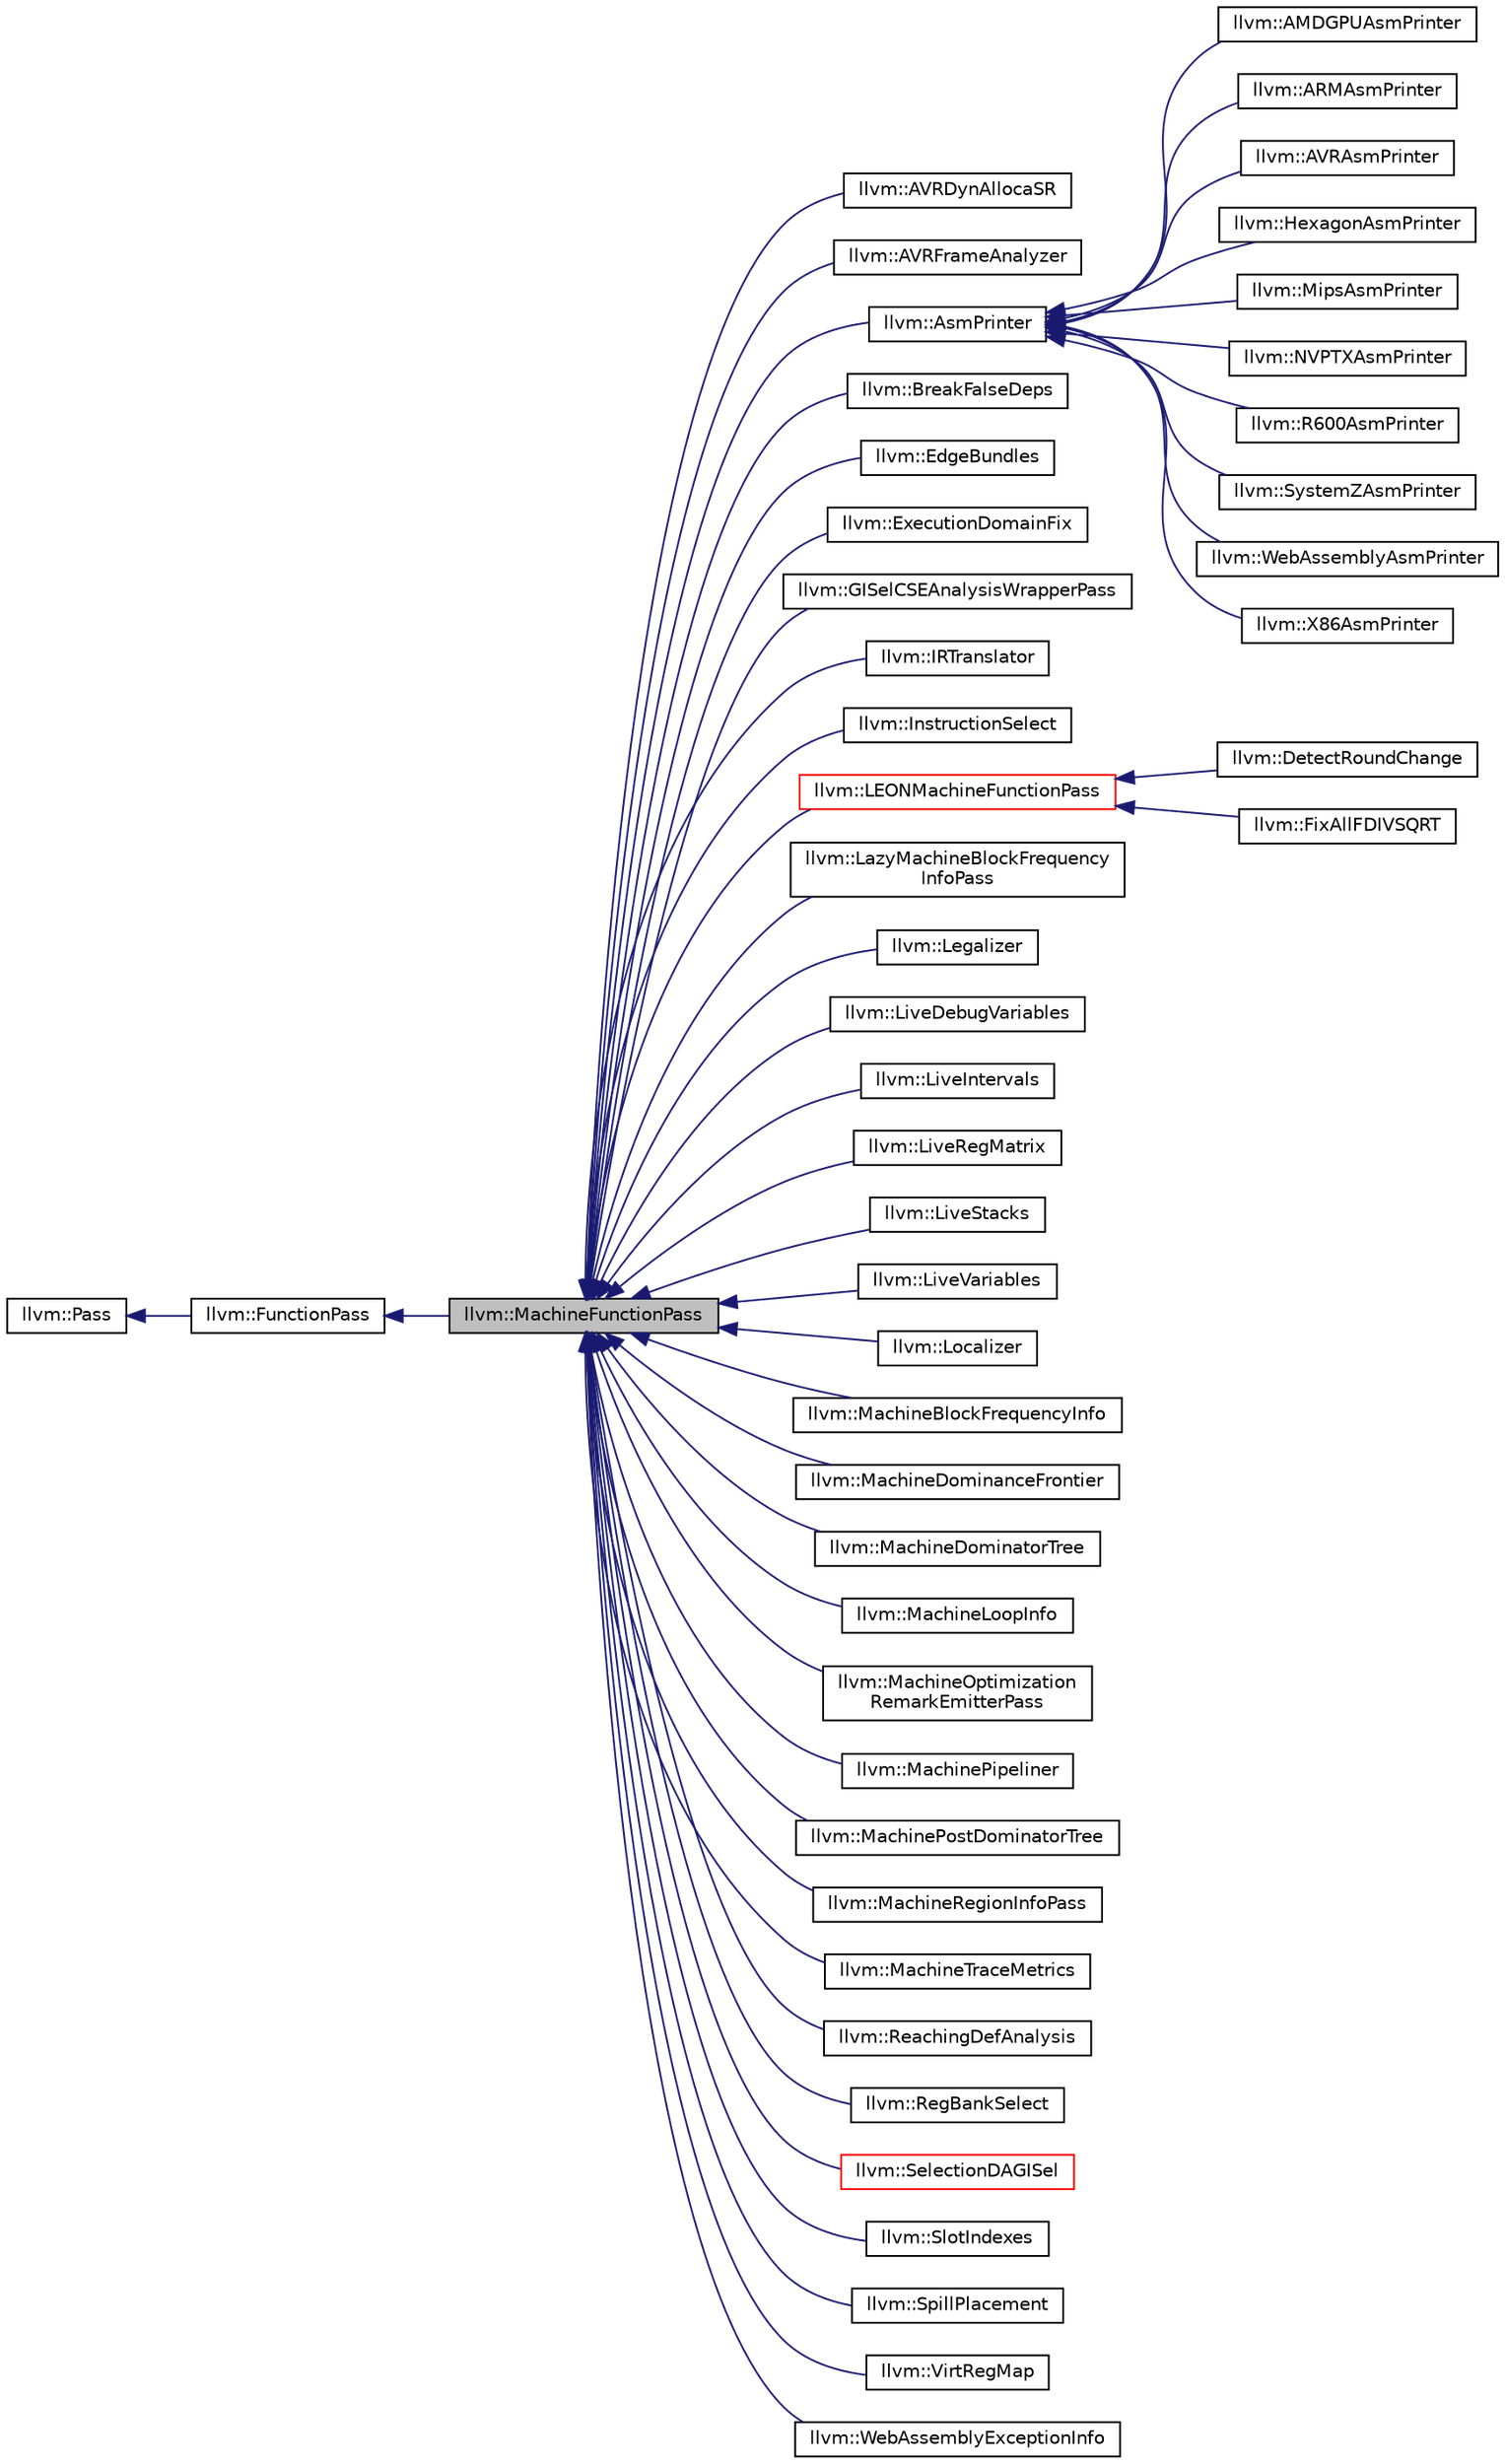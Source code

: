 digraph "llvm::MachineFunctionPass"
{
 // LATEX_PDF_SIZE
  bgcolor="transparent";
  edge [fontname="Helvetica",fontsize="10",labelfontname="Helvetica",labelfontsize="10"];
  node [fontname="Helvetica",fontsize="10",shape="box"];
  rankdir="LR";
  Node1 [label="llvm::MachineFunctionPass",height=0.2,width=0.4,color="black", fillcolor="grey75", style="filled", fontcolor="black",tooltip="MachineFunctionPass - This class adapts the FunctionPass interface to allow convenient creation of pa..."];
  Node2 -> Node1 [dir="back",color="midnightblue",fontsize="10",style="solid",fontname="Helvetica"];
  Node2 [label="llvm::FunctionPass",height=0.2,width=0.4,color="black",URL="$classllvm_1_1FunctionPass.html",tooltip="FunctionPass class - This class is used to implement most global optimizations."];
  Node3 -> Node2 [dir="back",color="midnightblue",fontsize="10",style="solid",fontname="Helvetica"];
  Node3 [label="llvm::Pass",height=0.2,width=0.4,color="black",URL="$classllvm_1_1Pass.html",tooltip="Pass interface - Implemented by all 'passes'."];
  Node1 -> Node4 [dir="back",color="midnightblue",fontsize="10",style="solid",fontname="Helvetica"];
  Node4 [label="llvm::AVRDynAllocaSR",height=0.2,width=0.4,color="black",URL="$structllvm_1_1AVRDynAllocaSR.html",tooltip="Create the Dynalloca Stack Pointer Save/Restore pass."];
  Node1 -> Node5 [dir="back",color="midnightblue",fontsize="10",style="solid",fontname="Helvetica"];
  Node5 [label="llvm::AVRFrameAnalyzer",height=0.2,width=0.4,color="black",URL="$structllvm_1_1AVRFrameAnalyzer.html",tooltip="The frame analyzer pass."];
  Node1 -> Node6 [dir="back",color="midnightblue",fontsize="10",style="solid",fontname="Helvetica"];
  Node6 [label="llvm::AsmPrinter",height=0.2,width=0.4,color="black",URL="$classllvm_1_1AsmPrinter.html",tooltip="This class is intended to be used as a driving class for all asm writers."];
  Node6 -> Node7 [dir="back",color="midnightblue",fontsize="10",style="solid",fontname="Helvetica"];
  Node7 [label="llvm::AMDGPUAsmPrinter",height=0.2,width=0.4,color="black",URL="$classllvm_1_1AMDGPUAsmPrinter.html",tooltip=" "];
  Node6 -> Node8 [dir="back",color="midnightblue",fontsize="10",style="solid",fontname="Helvetica"];
  Node8 [label="llvm::ARMAsmPrinter",height=0.2,width=0.4,color="black",URL="$classllvm_1_1ARMAsmPrinter.html",tooltip=" "];
  Node6 -> Node9 [dir="back",color="midnightblue",fontsize="10",style="solid",fontname="Helvetica"];
  Node9 [label="llvm::AVRAsmPrinter",height=0.2,width=0.4,color="black",URL="$classllvm_1_1AVRAsmPrinter.html",tooltip="An AVR assembly code printer."];
  Node6 -> Node10 [dir="back",color="midnightblue",fontsize="10",style="solid",fontname="Helvetica"];
  Node10 [label="llvm::HexagonAsmPrinter",height=0.2,width=0.4,color="black",URL="$classllvm_1_1HexagonAsmPrinter.html",tooltip=" "];
  Node6 -> Node11 [dir="back",color="midnightblue",fontsize="10",style="solid",fontname="Helvetica"];
  Node11 [label="llvm::MipsAsmPrinter",height=0.2,width=0.4,color="black",URL="$classllvm_1_1MipsAsmPrinter.html",tooltip=" "];
  Node6 -> Node12 [dir="back",color="midnightblue",fontsize="10",style="solid",fontname="Helvetica"];
  Node12 [label="llvm::NVPTXAsmPrinter",height=0.2,width=0.4,color="black",URL="$classllvm_1_1NVPTXAsmPrinter.html",tooltip=" "];
  Node6 -> Node13 [dir="back",color="midnightblue",fontsize="10",style="solid",fontname="Helvetica"];
  Node13 [label="llvm::R600AsmPrinter",height=0.2,width=0.4,color="black",URL="$classllvm_1_1R600AsmPrinter.html",tooltip=" "];
  Node6 -> Node14 [dir="back",color="midnightblue",fontsize="10",style="solid",fontname="Helvetica"];
  Node14 [label="llvm::SystemZAsmPrinter",height=0.2,width=0.4,color="black",URL="$classllvm_1_1SystemZAsmPrinter.html",tooltip=" "];
  Node6 -> Node15 [dir="back",color="midnightblue",fontsize="10",style="solid",fontname="Helvetica"];
  Node15 [label="llvm::WebAssemblyAsmPrinter",height=0.2,width=0.4,color="black",URL="$classllvm_1_1WebAssemblyAsmPrinter.html",tooltip=" "];
  Node6 -> Node16 [dir="back",color="midnightblue",fontsize="10",style="solid",fontname="Helvetica"];
  Node16 [label="llvm::X86AsmPrinter",height=0.2,width=0.4,color="black",URL="$classllvm_1_1X86AsmPrinter.html",tooltip=" "];
  Node1 -> Node17 [dir="back",color="midnightblue",fontsize="10",style="solid",fontname="Helvetica"];
  Node17 [label="llvm::BreakFalseDeps",height=0.2,width=0.4,color="black",URL="$classllvm_1_1BreakFalseDeps.html",tooltip=" "];
  Node1 -> Node18 [dir="back",color="midnightblue",fontsize="10",style="solid",fontname="Helvetica"];
  Node18 [label="llvm::EdgeBundles",height=0.2,width=0.4,color="black",URL="$classllvm_1_1EdgeBundles.html",tooltip=" "];
  Node1 -> Node19 [dir="back",color="midnightblue",fontsize="10",style="solid",fontname="Helvetica"];
  Node19 [label="llvm::ExecutionDomainFix",height=0.2,width=0.4,color="black",URL="$classllvm_1_1ExecutionDomainFix.html",tooltip=" "];
  Node1 -> Node20 [dir="back",color="midnightblue",fontsize="10",style="solid",fontname="Helvetica"];
  Node20 [label="llvm::GISelCSEAnalysisWrapperPass",height=0.2,width=0.4,color="black",URL="$classllvm_1_1GISelCSEAnalysisWrapperPass.html",tooltip="The actual analysis pass wrapper."];
  Node1 -> Node21 [dir="back",color="midnightblue",fontsize="10",style="solid",fontname="Helvetica"];
  Node21 [label="llvm::IRTranslator",height=0.2,width=0.4,color="black",URL="$classllvm_1_1IRTranslator.html",tooltip=" "];
  Node1 -> Node22 [dir="back",color="midnightblue",fontsize="10",style="solid",fontname="Helvetica"];
  Node22 [label="llvm::InstructionSelect",height=0.2,width=0.4,color="black",URL="$classllvm_1_1InstructionSelect.html",tooltip="This pass is responsible for selecting generic machine instructions to target-specific instructions."];
  Node1 -> Node23 [dir="back",color="midnightblue",fontsize="10",style="solid",fontname="Helvetica"];
  Node23 [label="llvm::LEONMachineFunctionPass",height=0.2,width=0.4,color="red",URL="$classllvm_1_1LEONMachineFunctionPass.html",tooltip=" "];
  Node23 -> Node24 [dir="back",color="midnightblue",fontsize="10",style="solid",fontname="Helvetica"];
  Node24 [label="llvm::DetectRoundChange",height=0.2,width=0.4,color="black",URL="$classllvm_1_1DetectRoundChange.html",tooltip=" "];
  Node23 -> Node25 [dir="back",color="midnightblue",fontsize="10",style="solid",fontname="Helvetica"];
  Node25 [label="llvm::FixAllFDIVSQRT",height=0.2,width=0.4,color="black",URL="$classllvm_1_1FixAllFDIVSQRT.html",tooltip=" "];
  Node1 -> Node27 [dir="back",color="midnightblue",fontsize="10",style="solid",fontname="Helvetica"];
  Node27 [label="llvm::LazyMachineBlockFrequency\lInfoPass",height=0.2,width=0.4,color="black",URL="$classllvm_1_1LazyMachineBlockFrequencyInfoPass.html",tooltip="This is an alternative analysis pass to MachineBlockFrequencyInfo."];
  Node1 -> Node28 [dir="back",color="midnightblue",fontsize="10",style="solid",fontname="Helvetica"];
  Node28 [label="llvm::Legalizer",height=0.2,width=0.4,color="black",URL="$classllvm_1_1Legalizer.html",tooltip=" "];
  Node1 -> Node29 [dir="back",color="midnightblue",fontsize="10",style="solid",fontname="Helvetica"];
  Node29 [label="llvm::LiveDebugVariables",height=0.2,width=0.4,color="black",URL="$classllvm_1_1LiveDebugVariables.html",tooltip=" "];
  Node1 -> Node30 [dir="back",color="midnightblue",fontsize="10",style="solid",fontname="Helvetica"];
  Node30 [label="llvm::LiveIntervals",height=0.2,width=0.4,color="black",URL="$classllvm_1_1LiveIntervals.html",tooltip=" "];
  Node1 -> Node31 [dir="back",color="midnightblue",fontsize="10",style="solid",fontname="Helvetica"];
  Node31 [label="llvm::LiveRegMatrix",height=0.2,width=0.4,color="black",URL="$classllvm_1_1LiveRegMatrix.html",tooltip=" "];
  Node1 -> Node32 [dir="back",color="midnightblue",fontsize="10",style="solid",fontname="Helvetica"];
  Node32 [label="llvm::LiveStacks",height=0.2,width=0.4,color="black",URL="$classllvm_1_1LiveStacks.html",tooltip=" "];
  Node1 -> Node33 [dir="back",color="midnightblue",fontsize="10",style="solid",fontname="Helvetica"];
  Node33 [label="llvm::LiveVariables",height=0.2,width=0.4,color="black",URL="$classllvm_1_1LiveVariables.html",tooltip=" "];
  Node1 -> Node34 [dir="back",color="midnightblue",fontsize="10",style="solid",fontname="Helvetica"];
  Node34 [label="llvm::Localizer",height=0.2,width=0.4,color="black",URL="$classllvm_1_1Localizer.html",tooltip="This pass implements the localization mechanism described at the top of this file."];
  Node1 -> Node35 [dir="back",color="midnightblue",fontsize="10",style="solid",fontname="Helvetica"];
  Node35 [label="llvm::MachineBlockFrequencyInfo",height=0.2,width=0.4,color="black",URL="$classllvm_1_1MachineBlockFrequencyInfo.html",tooltip="MachineBlockFrequencyInfo pass uses BlockFrequencyInfoImpl implementation to estimate machine basic b..."];
  Node1 -> Node36 [dir="back",color="midnightblue",fontsize="10",style="solid",fontname="Helvetica"];
  Node36 [label="llvm::MachineDominanceFrontier",height=0.2,width=0.4,color="black",URL="$classllvm_1_1MachineDominanceFrontier.html",tooltip=" "];
  Node1 -> Node37 [dir="back",color="midnightblue",fontsize="10",style="solid",fontname="Helvetica"];
  Node37 [label="llvm::MachineDominatorTree",height=0.2,width=0.4,color="black",URL="$classllvm_1_1MachineDominatorTree.html",tooltip="DominatorTree Class - Concrete subclass of DominatorTreeBase that is used to compute a normal dominat..."];
  Node1 -> Node38 [dir="back",color="midnightblue",fontsize="10",style="solid",fontname="Helvetica"];
  Node38 [label="llvm::MachineLoopInfo",height=0.2,width=0.4,color="black",URL="$classllvm_1_1MachineLoopInfo.html",tooltip=" "];
  Node1 -> Node39 [dir="back",color="midnightblue",fontsize="10",style="solid",fontname="Helvetica"];
  Node39 [label="llvm::MachineOptimization\lRemarkEmitterPass",height=0.2,width=0.4,color="black",URL="$classllvm_1_1MachineOptimizationRemarkEmitterPass.html",tooltip="The analysis pass."];
  Node1 -> Node40 [dir="back",color="midnightblue",fontsize="10",style="solid",fontname="Helvetica"];
  Node40 [label="llvm::MachinePipeliner",height=0.2,width=0.4,color="black",URL="$classllvm_1_1MachinePipeliner.html",tooltip="The main class in the implementation of the target independent software pipeliner pass."];
  Node1 -> Node41 [dir="back",color="midnightblue",fontsize="10",style="solid",fontname="Helvetica"];
  Node41 [label="llvm::MachinePostDominatorTree",height=0.2,width=0.4,color="black",URL="$structllvm_1_1MachinePostDominatorTree.html",tooltip="PostDominatorTree Class - Concrete subclass of DominatorTree that is used to compute the post-dominat..."];
  Node1 -> Node42 [dir="back",color="midnightblue",fontsize="10",style="solid",fontname="Helvetica"];
  Node42 [label="llvm::MachineRegionInfoPass",height=0.2,width=0.4,color="black",URL="$classllvm_1_1MachineRegionInfoPass.html",tooltip=" "];
  Node1 -> Node43 [dir="back",color="midnightblue",fontsize="10",style="solid",fontname="Helvetica"];
  Node43 [label="llvm::MachineTraceMetrics",height=0.2,width=0.4,color="black",URL="$classllvm_1_1MachineTraceMetrics.html",tooltip=" "];
  Node1 -> Node44 [dir="back",color="midnightblue",fontsize="10",style="solid",fontname="Helvetica"];
  Node44 [label="llvm::ReachingDefAnalysis",height=0.2,width=0.4,color="black",URL="$classllvm_1_1ReachingDefAnalysis.html",tooltip="This class provides the reaching def analysis."];
  Node1 -> Node45 [dir="back",color="midnightblue",fontsize="10",style="solid",fontname="Helvetica"];
  Node45 [label="llvm::RegBankSelect",height=0.2,width=0.4,color="black",URL="$classllvm_1_1RegBankSelect.html",tooltip="This pass implements the reg bank selector pass used in the GlobalISel pipeline."];
  Node1 -> Node46 [dir="back",color="midnightblue",fontsize="10",style="solid",fontname="Helvetica"];
  Node46 [label="llvm::SelectionDAGISel",height=0.2,width=0.4,color="red",URL="$classllvm_1_1SelectionDAGISel.html",tooltip="SelectionDAGISel - This is the common base class used for SelectionDAG-based pattern-matching instruc..."];
  Node1 -> Node53 [dir="back",color="midnightblue",fontsize="10",style="solid",fontname="Helvetica"];
  Node53 [label="llvm::SlotIndexes",height=0.2,width=0.4,color="black",URL="$classllvm_1_1SlotIndexes.html",tooltip="SlotIndexes pass."];
  Node1 -> Node54 [dir="back",color="midnightblue",fontsize="10",style="solid",fontname="Helvetica"];
  Node54 [label="llvm::SpillPlacement",height=0.2,width=0.4,color="black",URL="$classllvm_1_1SpillPlacement.html",tooltip=" "];
  Node1 -> Node55 [dir="back",color="midnightblue",fontsize="10",style="solid",fontname="Helvetica"];
  Node55 [label="llvm::VirtRegMap",height=0.2,width=0.4,color="black",URL="$classllvm_1_1VirtRegMap.html",tooltip=" "];
  Node1 -> Node56 [dir="back",color="midnightblue",fontsize="10",style="solid",fontname="Helvetica"];
  Node56 [label="llvm::WebAssemblyExceptionInfo",height=0.2,width=0.4,color="black",URL="$classllvm_1_1WebAssemblyExceptionInfo.html",tooltip=" "];
}
